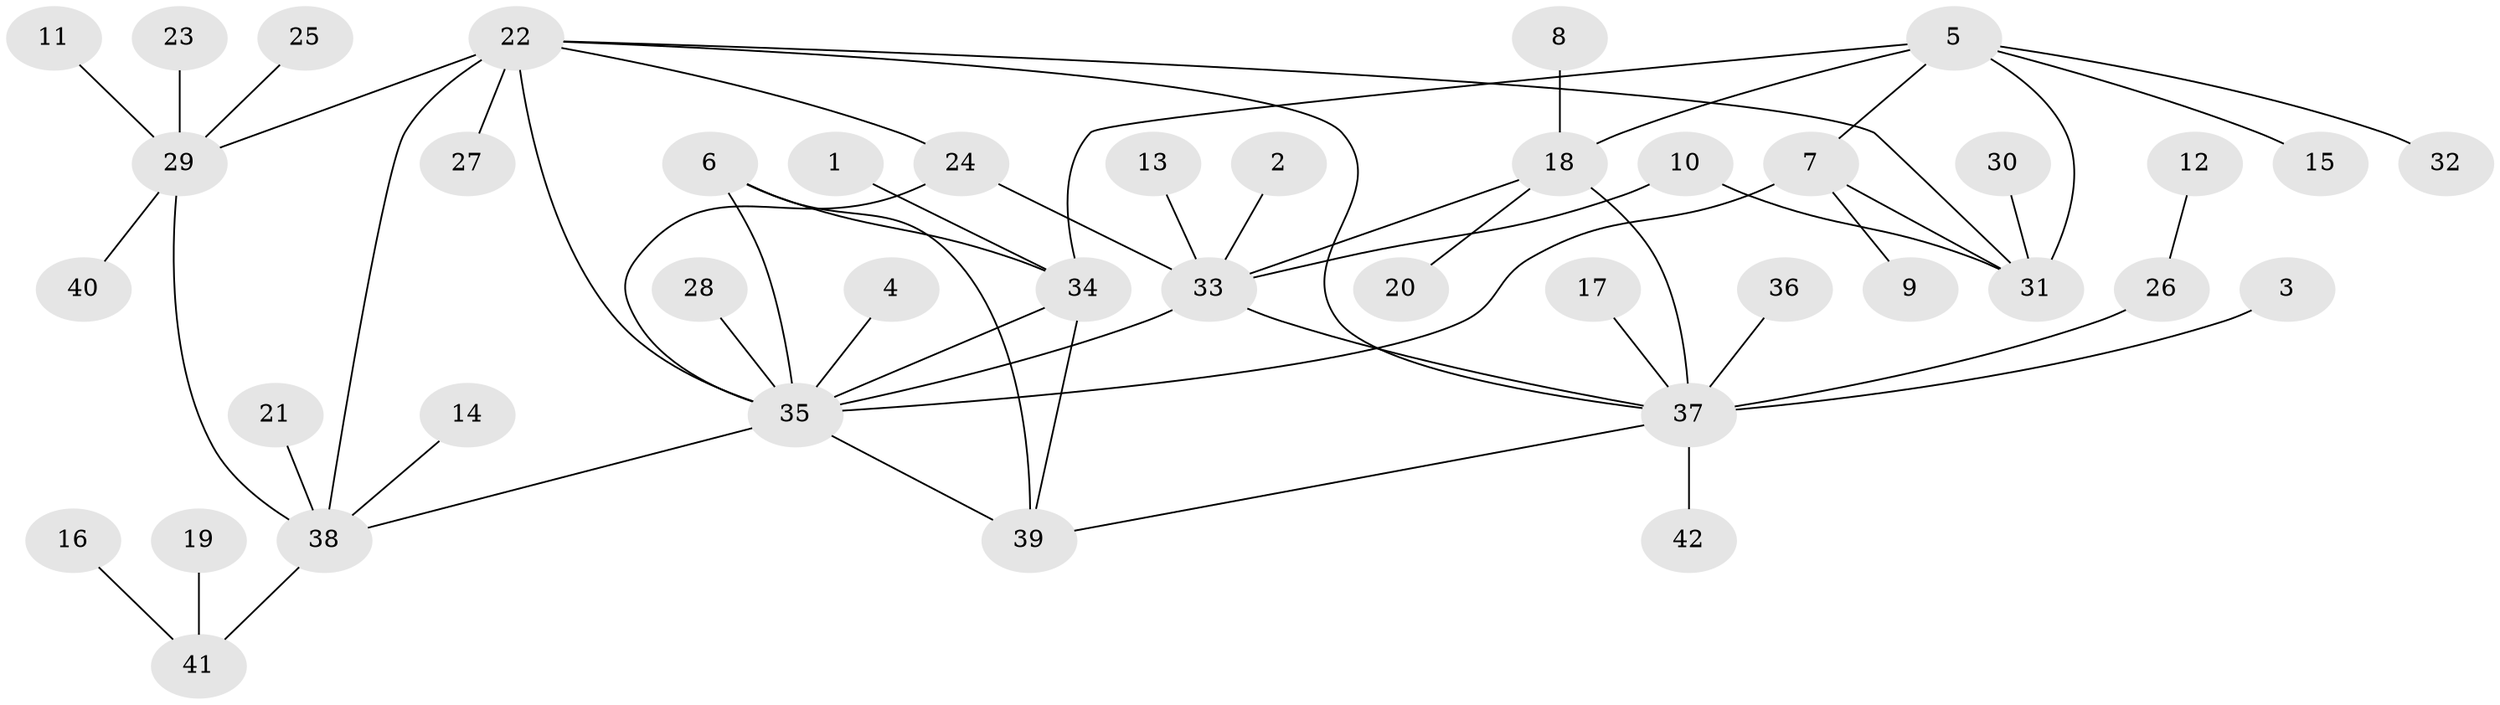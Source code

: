 // original degree distribution, {9: 0.03571428571428571, 5: 0.047619047619047616, 6: 0.023809523809523808, 10: 0.011904761904761904, 7: 0.047619047619047616, 4: 0.03571428571428571, 8: 0.03571428571428571, 3: 0.023809523809523808, 1: 0.5833333333333334, 2: 0.15476190476190477}
// Generated by graph-tools (version 1.1) at 2025/50/03/09/25 03:50:32]
// undirected, 42 vertices, 56 edges
graph export_dot {
graph [start="1"]
  node [color=gray90,style=filled];
  1;
  2;
  3;
  4;
  5;
  6;
  7;
  8;
  9;
  10;
  11;
  12;
  13;
  14;
  15;
  16;
  17;
  18;
  19;
  20;
  21;
  22;
  23;
  24;
  25;
  26;
  27;
  28;
  29;
  30;
  31;
  32;
  33;
  34;
  35;
  36;
  37;
  38;
  39;
  40;
  41;
  42;
  1 -- 34 [weight=1.0];
  2 -- 33 [weight=1.0];
  3 -- 37 [weight=1.0];
  4 -- 35 [weight=1.0];
  5 -- 7 [weight=2.0];
  5 -- 15 [weight=1.0];
  5 -- 18 [weight=1.0];
  5 -- 31 [weight=2.0];
  5 -- 32 [weight=1.0];
  5 -- 34 [weight=1.0];
  6 -- 34 [weight=1.0];
  6 -- 35 [weight=1.0];
  6 -- 39 [weight=1.0];
  7 -- 9 [weight=1.0];
  7 -- 31 [weight=1.0];
  7 -- 35 [weight=1.0];
  8 -- 18 [weight=1.0];
  10 -- 31 [weight=1.0];
  10 -- 33 [weight=1.0];
  11 -- 29 [weight=1.0];
  12 -- 26 [weight=1.0];
  13 -- 33 [weight=1.0];
  14 -- 38 [weight=1.0];
  16 -- 41 [weight=1.0];
  17 -- 37 [weight=1.0];
  18 -- 20 [weight=1.0];
  18 -- 33 [weight=1.0];
  18 -- 37 [weight=4.0];
  19 -- 41 [weight=1.0];
  21 -- 38 [weight=1.0];
  22 -- 24 [weight=1.0];
  22 -- 27 [weight=1.0];
  22 -- 29 [weight=2.0];
  22 -- 31 [weight=1.0];
  22 -- 35 [weight=1.0];
  22 -- 37 [weight=1.0];
  22 -- 38 [weight=1.0];
  23 -- 29 [weight=1.0];
  24 -- 33 [weight=2.0];
  24 -- 35 [weight=2.0];
  25 -- 29 [weight=1.0];
  26 -- 37 [weight=1.0];
  28 -- 35 [weight=1.0];
  29 -- 38 [weight=2.0];
  29 -- 40 [weight=1.0];
  30 -- 31 [weight=1.0];
  33 -- 35 [weight=1.0];
  33 -- 37 [weight=1.0];
  34 -- 35 [weight=1.0];
  34 -- 39 [weight=1.0];
  35 -- 38 [weight=1.0];
  35 -- 39 [weight=1.0];
  36 -- 37 [weight=1.0];
  37 -- 39 [weight=1.0];
  37 -- 42 [weight=1.0];
  38 -- 41 [weight=1.0];
}
